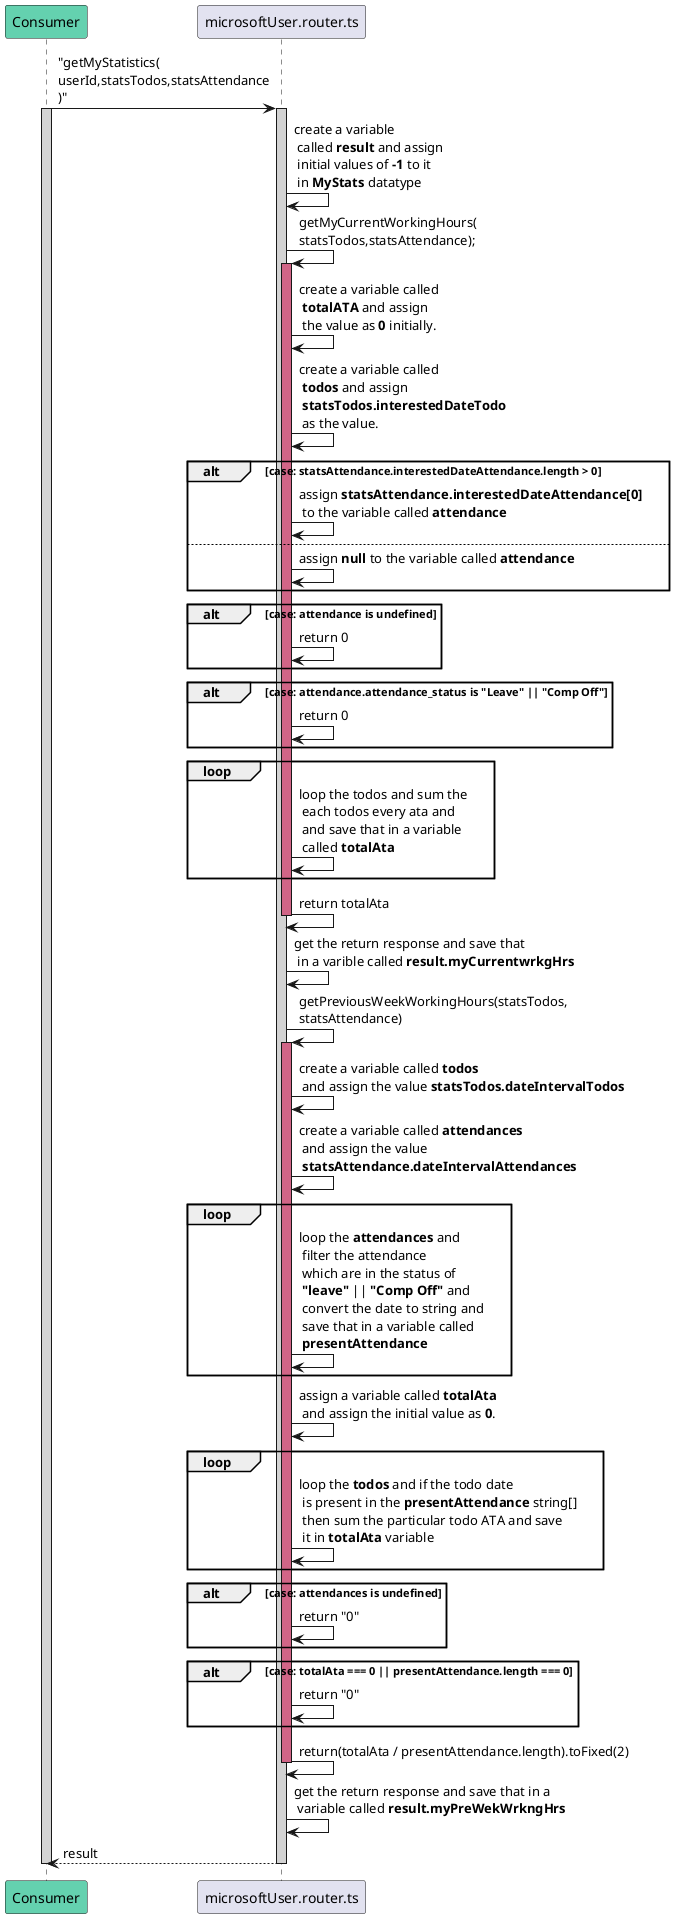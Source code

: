 @startuml get my statistics
participant Consumer #64D1AF
participant microsoftUser.router.ts

Consumer -> microsoftUser.router.ts : "getMyStatistics(\nuserId,statsTodos,statsAttendance\n)"
activate Consumer #D3D3D3
    activate microsoftUser.router.ts #D3D3D3
        microsoftUser.router.ts -> microsoftUser.router.ts : create a variable\n called **result** and assign\n initial values of **-1** to it\n in **MyStats** datatype
        microsoftUser.router.ts -> microsoftUser.router.ts :  getMyCurrentWorkingHours(\nstatsTodos,statsAttendance);
        activate microsoftUser.router.ts #D16587
            microsoftUser.router.ts -> microsoftUser.router.ts : create a variable called\n **totalATA** and assign\n the value as **0** initially.
            microsoftUser.router.ts -> microsoftUser.router.ts : create a variable called\n **todos** and assign\n **statsTodos.interestedDateTodo**\n as the value.
            alt case: statsAttendance.interestedDateAttendance.length > 0
                microsoftUser.router.ts -> microsoftUser.router.ts : assign **statsAttendance.interestedDateAttendance[0]**\n to the variable called **attendance**
            else 
                microsoftUser.router.ts -> microsoftUser.router.ts : assign **null** to the variable called **attendance**
            end
            alt case: attendance is undefined
                microsoftUser.router.ts -> microsoftUser.router.ts : return 0
            end
            alt case: **attendance.attendance_status** is "Leave" || "Comp Off"
                microsoftUser.router.ts -> microsoftUser.router.ts : return 0
            end
            loop
                microsoftUser.router.ts -> microsoftUser.router.ts : loop the todos and sum the\n each todos every ata and\n and save that in a variable\n called **totalAta** 
            end
            microsoftUser.router.ts -> microsoftUser.router.ts : return totalAta
        deactivate microsoftUser.router.ts
        microsoftUser.router.ts -> microsoftUser.router.ts : get the return response and save that\n in a varible called **result.myCurrentwrkgHrs**
        microsoftUser.router.ts -> microsoftUser.router.ts :  getPreviousWeekWorkingHours(statsTodos,\nstatsAttendance)
        activate microsoftUser.router.ts #D16587
            microsoftUser.router.ts -> microsoftUser.router.ts : create a variable called **todos**\n and assign the value **statsTodos.dateIntervalTodos**
            microsoftUser.router.ts -> microsoftUser.router.ts : create a variable called **attendances**\n and assign the value\n **statsAttendance.dateIntervalAttendances**
            loop
                microsoftUser.router.ts -> microsoftUser.router.ts : loop the **attendances** and\n filter the attendance\n which are in the status of\n **"leave"** || **"Comp Off"** and\n convert the date to string and\n save that in a variable called\n **presentAttendance**
            end
            microsoftUser.router.ts -> microsoftUser.router.ts : assign a variable called **totalAta**\n and assign the initial value as **0**.
            loop
                microsoftUser.router.ts -> microsoftUser.router.ts : loop the **todos** and if the todo date\n is present in the **presentAttendance** string[]\n then sum the particular todo ATA and save\n it in **totalAta** variable 
            end
            alt case: attendances is undefined
                microsoftUser.router.ts -> microsoftUser.router.ts : return "0" 
            end
            alt case: totalAta === 0 || presentAttendance.length === 0
                microsoftUser.router.ts -> microsoftUser.router.ts : return "0" 
            end
            microsoftUser.router.ts -> microsoftUser.router.ts : return(totalAta / presentAttendance.length).toFixed(2)
        deactivate microsoftUser.router.ts
        microsoftUser.router.ts ->  microsoftUser.router.ts : get the return response and save that in a\n variable called **result.myPreWekWrkngHrs**
        Consumer <-- microsoftUser.router.ts : result
    deactivate microsoftUser.router.ts
deactivate Consumer

@enduml